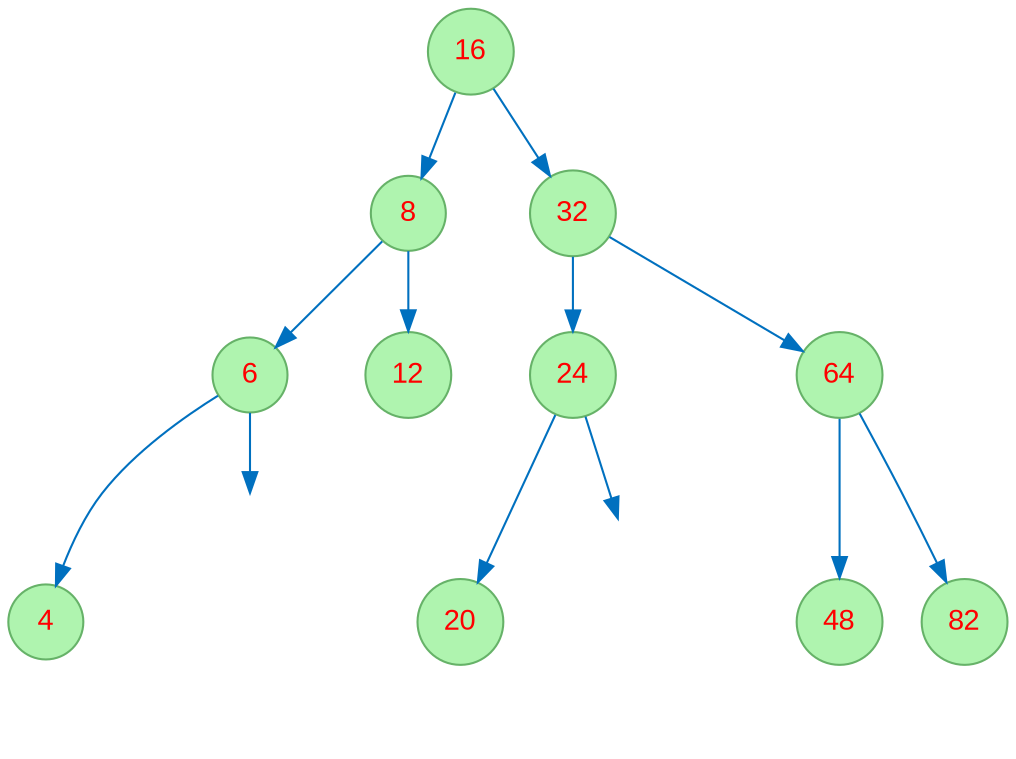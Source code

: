 digraph tree3_RotatedAt_4 {
node [fontname="Arial", fontcolor=red, shape=circle, style=filled, color="#66B268", fillcolor="#AFF4AF" ];
edge [color = "#0070BF"];
1851691492 [label="16"];
1851691492 -> 752848266;
752848266 [label="8"];
752848266 -> 1555093762;
1555093762 [label="6"];
1555093762 -> 815033865;
815033865 [label="4"];
l1555093762 [style=invis];
1555093762 -> l1555093762;
752848266 -> 1190900417;
1190900417 [label="12"];
1851691492 -> 379110473;
379110473 [label="32"];
379110473 -> 99550389;
99550389 [label="24"];
99550389 -> 1598924227;
1598924227 [label="20"];
l99550389 [style=invis];
99550389 -> l99550389;
379110473 -> 1144748369;
1144748369 [label="64"];
1144748369 -> 340870931;
340870931 [label="48"];
1144748369 -> 1768305536;
1768305536 [label="82"];
}
